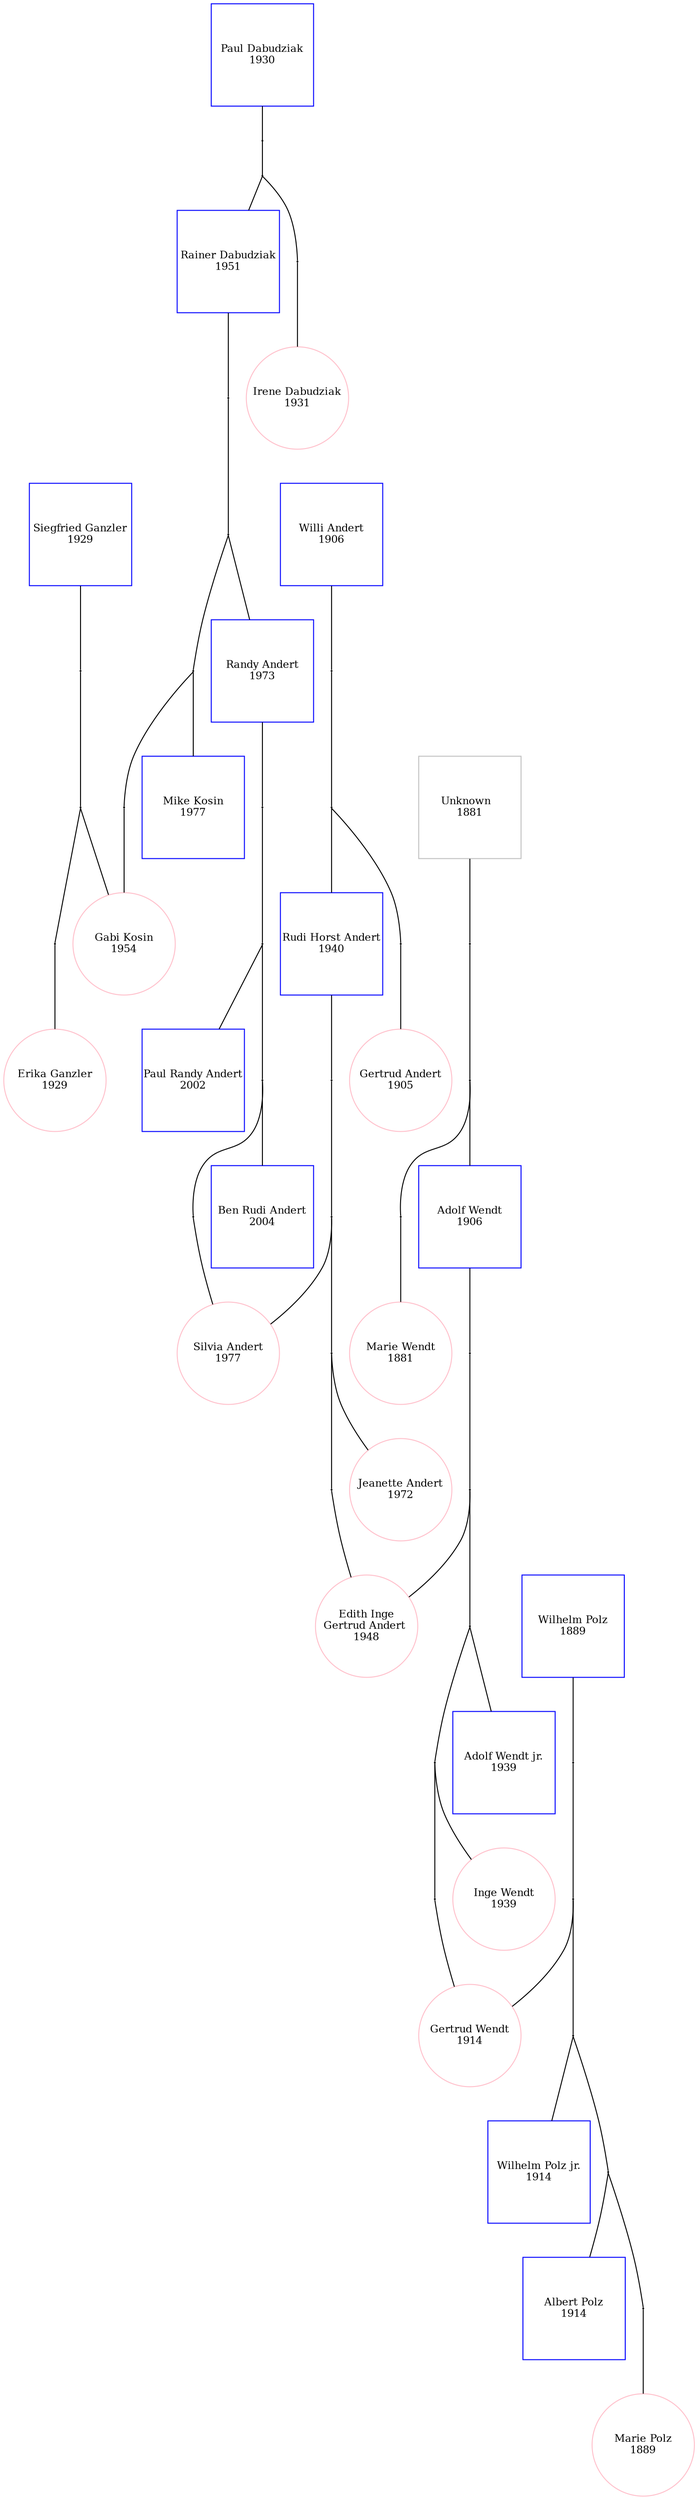 digraph P {
    edge [dir=forward, arrowhead=none];
    node [fontsize=11, fixedsize=true, height=1.5, width=1.5];

x0_0y_4_87 [shape=circle, color="pink",label="Marie Polz
1889", pos="0,-4.875!"];

x14_0y_3_87 [shape=circle, color="pink",label="Marie Wendt
1881", pos="14,-3.875!"];

x3_0y_8_0 [shape=circle, color="pink",label="Gertrud Wendt
1914", pos="3,-8!"];

x34_0y_9_87 [shape=square, color="blue",label="Siegfried Ganzler
1929", pos="34,-9.875!"];

x30_0y_13_0 [shape=circle, color="pink",label="Gabi Kosin
1954", pos="30,-13!"];

x40_0y_10_0 [shape=square, color="blue",label="Paul Dabudziak
1930", pos="40,-10!"];

x11_50y_15_87 [shape=circle, color="pink",label="Silvia Andert
1977", pos="11.5,-15.875!"];

x16_75y_15_25 [shape=circle, color="pink",label="Jeanette Andert
1972", pos="16.75,-15.25!"];

x32_66y_15_37 [shape=square, color="blue",label="Randy Andert
1973", pos="32.666668,-15.375!"];

x12_75y_11_12 [shape=circle, color="pink",label="Inge Wendt
1939", pos="12.75,-11.125!"];

x35_33y_15_87 [shape=square, color="blue",label="Mike Kosin
1977", pos="35.333332,-15.875!"];

x20_0y_6_87 [shape=circle, color="pink",label="Gertrud Andert
1905", pos="20,-6.875!"];

x18_55y_19_0 [shape=square, color="blue",label="Paul Randy Andert
2002", pos="18.555555,-19!"];

x6_25y_12_25 [shape=circle, color="pink",label="Edith Inge
Gertrud Andert 
1948", pos="6.25,-12.25!"];

x9_0y_8_0 [shape=square, color="blue",label="Albert Polz
1914", pos="9,-8!"];

x9_50y_11_12 [shape=square, color="blue",label="Adolf Wendt jr.
1939", pos="9.5,-11.125!"];

x12_0y_4_87 [shape=square, color="blue",label="Wilhelm Polz
1889", pos="12,-4.875!"];

x26_0y_9_87 [shape=circle, color="pink",label="Erika Ganzler
1929", pos="26,-9.875!"];

x24_0y_7_0 [shape=square, color="blue",label="Willi Andert
1906", pos="24,-7!"];

x36_0y_10_12 [shape=circle, color="pink",label="Irene Dabudziak
1931", pos="36,-10.125!"];

x25_61y_19_25 [shape=square, color="blue",label="Ben Rudi Andert
2004", pos="25.61111,-19.25!"];

x16_0y_7_0 [shape=square, color="blue",label="Adolf Wendt
1906", pos="16,-7!"];

x38_0y_12_62 [shape=square, color="blue",label="Rainer Dabudziak
1951", pos="38,-12.625!"];

x6_0y_8_0 [shape=square, color="blue",label="Wilhelm Polz jr.
1914", pos="6,-8!"];

x22_0y_11_25 [shape=square, color="blue",label="Rudi Horst Andert
1940", pos="22,-11.25!"];

x18_0y_3_87 [shape=square, color="grey",label="Unknown  
1881", pos="18,-3.875!"];

x32_66y_17_43 [shape=circle,label="",height=0.01,width=0.01, pos="32.666668,-17.4375!"];
x11_50y_17_43 [shape=circle,label="",height=0.01,width=0.01, pos="11.5,-17.4375!"];
x18_55y_17_43 [shape=circle,label="",height=0.01,width=0.01, pos="18.555555,-17.4375!"];
x25_61y_17_43 [shape=circle,label="",height=0.01,width=0.01, pos="25.61111,-17.4375!"];

x32_66y_15_37 -> x32_66y_17_43 -> x18_55y_17_43 -> x25_61y_17_43 -> x11_50y_17_43 -> x11_50y_15_87
x18_55y_17_43 -> x18_55y_19_0; x25_61y_17_43 -> x25_61y_19_25; 

x22_0y_13_75 [shape=circle,label="",height=0.01,width=0.01, pos="22,-13.75!"];
x6_25y_13_75 [shape=circle,label="",height=0.01,width=0.01, pos="6.25,-13.75!"];
x11_50y_13_75 [shape=circle,label="",height=0.01,width=0.01, pos="11.5,-13.75!"];
x16_75y_13_75 [shape=circle,label="",height=0.01,width=0.01, pos="16.75,-13.75!"];

x22_0y_11_25 -> x22_0y_13_75 -> x11_50y_13_75 -> x16_75y_13_75 -> x6_25y_13_75 -> x6_25y_12_25
x11_50y_13_75 -> x11_50y_15_87; x16_75y_13_75 -> x16_75y_15_25; 

x16_0y_9_56 [shape=circle,label="",height=0.01,width=0.01, pos="16,-9.5625!"];
x3_0y_9_56 [shape=circle,label="",height=0.01,width=0.01, pos="3,-9.5625!"];
x6_25y_9_56 [shape=circle,label="",height=0.01,width=0.01, pos="6.25,-9.5625!"];
x9_50y_9_56 [shape=circle,label="",height=0.01,width=0.01, pos="9.5,-9.5625!"];
x12_75y_9_56 [shape=circle,label="",height=0.01,width=0.01, pos="12.75,-9.5625!"];

x16_0y_7_0 -> x16_0y_9_56 -> x6_25y_9_56 -> x9_50y_9_56 -> x12_75y_9_56 -> x3_0y_9_56 -> x3_0y_8_0
x6_25y_9_56 -> x6_25y_12_25; x9_50y_9_56 -> x9_50y_11_12; x12_75y_9_56 -> x12_75y_11_12; 

x12_0y_6_43 [shape=circle,label="",height=0.01,width=0.01, pos="12,-6.4375!"];
x0_0y_6_43 [shape=circle,label="",height=0.01,width=0.01, pos="0,-6.4375!"];
x3_0y_6_43 [shape=circle,label="",height=0.01,width=0.01, pos="3,-6.4375!"];
x6_0y_6_43 [shape=circle,label="",height=0.01,width=0.01, pos="6,-6.4375!"];
x9_0y_6_43 [shape=circle,label="",height=0.01,width=0.01, pos="9,-6.4375!"];

x12_0y_4_87 -> x12_0y_6_43 -> x3_0y_6_43 -> x6_0y_6_43 -> x9_0y_6_43 -> x0_0y_6_43 -> x0_0y_4_87
x3_0y_6_43 -> x3_0y_8_0; x6_0y_6_43 -> x6_0y_8_0; x9_0y_6_43 -> x9_0y_8_0; 

x18_0y_5_43 [shape=circle,label="",height=0.01,width=0.01, pos="18,-5.4375!"];
x14_0y_5_43 [shape=circle,label="",height=0.01,width=0.01, pos="14,-5.4375!"];
x16_0y_5_43 [shape=circle,label="",height=0.01,width=0.01, pos="16,-5.4375!"];

x18_0y_3_87 -> x18_0y_5_43 -> x16_0y_5_43 -> x14_0y_5_43 -> x14_0y_3_87
x16_0y_5_43 -> x16_0y_7_0; 

x24_0y_9_12 [shape=circle,label="",height=0.01,width=0.01, pos="24,-9.125!"];
x20_0y_9_12 [shape=circle,label="",height=0.01,width=0.01, pos="20,-9.125!"];
x22_0y_9_12 [shape=circle,label="",height=0.01,width=0.01, pos="22,-9.125!"];

x24_0y_7_0 -> x24_0y_9_12 -> x22_0y_9_12 -> x20_0y_9_12 -> x20_0y_6_87
x22_0y_9_12 -> x22_0y_11_25; 

x38_0y_14_18 [shape=circle,label="",height=0.01,width=0.01, pos="38,-14.1875!"];
x30_0y_14_18 [shape=circle,label="",height=0.01,width=0.01, pos="30,-14.1875!"];
x32_66y_14_18 [shape=circle,label="",height=0.01,width=0.01, pos="32.666668,-14.1875!"];
x35_33y_14_18 [shape=circle,label="",height=0.01,width=0.01, pos="35.333332,-14.1875!"];

x38_0y_12_62 -> x38_0y_14_18 -> x32_66y_14_18 -> x35_33y_14_18 -> x30_0y_14_18 -> x30_0y_13_0
x32_66y_14_18 -> x32_66y_15_37; x35_33y_14_18 -> x35_33y_15_87; 

x34_0y_11_43 [shape=circle,label="",height=0.01,width=0.01, pos="34,-11.4375!"];
x26_0y_11_43 [shape=circle,label="",height=0.01,width=0.01, pos="26,-11.4375!"];
x30_0y_11_43 [shape=circle,label="",height=0.01,width=0.01, pos="30,-11.4375!"];

x34_0y_9_87 -> x34_0y_11_43 -> x30_0y_11_43 -> x26_0y_11_43 -> x26_0y_9_87
x30_0y_11_43 -> x30_0y_13_0; 

x40_0y_11_37 [shape=circle,label="",height=0.01,width=0.01, pos="40,-11.375!"];
x36_0y_11_37 [shape=circle,label="",height=0.01,width=0.01, pos="36,-11.375!"];
x38_0y_11_37 [shape=circle,label="",height=0.01,width=0.01, pos="38,-11.375!"];

x40_0y_10_0 -> x40_0y_11_37 -> x38_0y_11_37 -> x36_0y_11_37 -> x36_0y_10_12
x38_0y_11_37 -> x38_0y_12_62; 


}